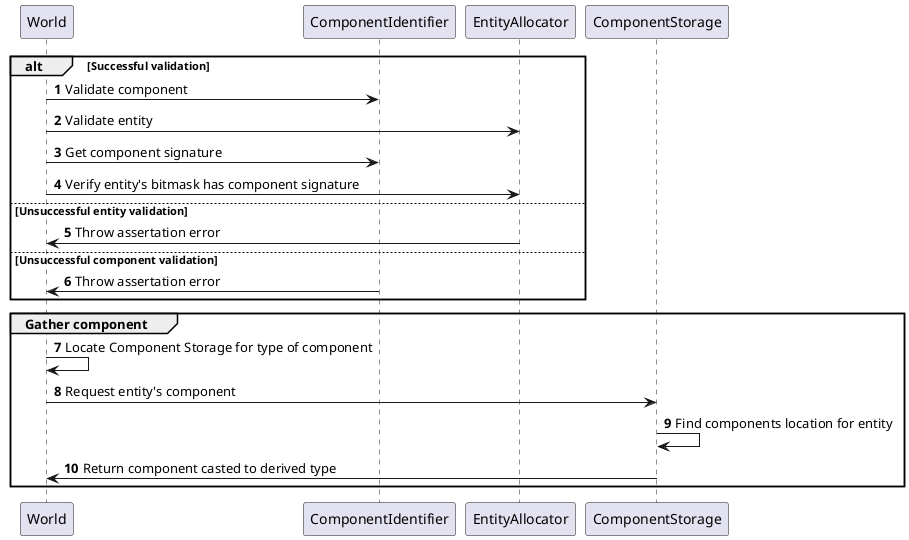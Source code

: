 @startuml SequenceDiagram

'World
autonumber
alt Successful validation
    World -> ComponentIdentifier : Validate component
    World -> EntityAllocator : Validate entity
    World -> ComponentIdentifier : Get component signature
    World -> EntityAllocator : Verify entity's bitmask has component signature

else Unsuccessful entity validation
    EntityAllocator -> World : Throw assertation error

else Unsuccessful component validation
    ComponentIdentifier -> World : Throw assertation error

end

group Gather component
    World -> World : Locate Component Storage for type of component
    World -> ComponentStorage : Request entity's component
    ComponentStorage -> ComponentStorage : Find components location for entity
    ComponentStorage -> World : Return component casted to derived type
end
@enduml